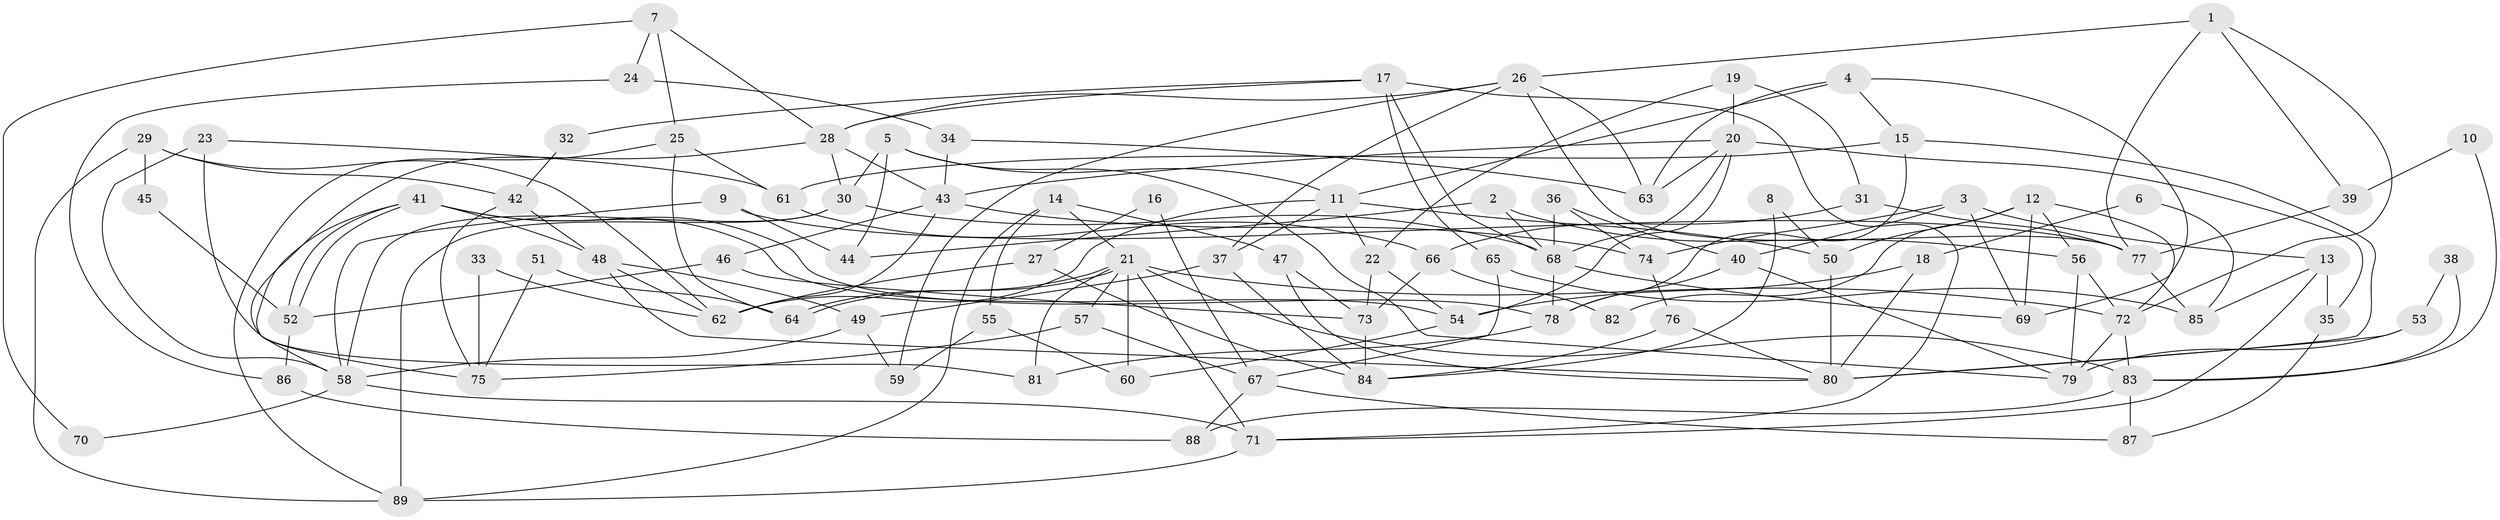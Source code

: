 // Generated by graph-tools (version 1.1) at 2025/50/03/09/25 03:50:15]
// undirected, 89 vertices, 178 edges
graph export_dot {
graph [start="1"]
  node [color=gray90,style=filled];
  1;
  2;
  3;
  4;
  5;
  6;
  7;
  8;
  9;
  10;
  11;
  12;
  13;
  14;
  15;
  16;
  17;
  18;
  19;
  20;
  21;
  22;
  23;
  24;
  25;
  26;
  27;
  28;
  29;
  30;
  31;
  32;
  33;
  34;
  35;
  36;
  37;
  38;
  39;
  40;
  41;
  42;
  43;
  44;
  45;
  46;
  47;
  48;
  49;
  50;
  51;
  52;
  53;
  54;
  55;
  56;
  57;
  58;
  59;
  60;
  61;
  62;
  63;
  64;
  65;
  66;
  67;
  68;
  69;
  70;
  71;
  72;
  73;
  74;
  75;
  76;
  77;
  78;
  79;
  80;
  81;
  82;
  83;
  84;
  85;
  86;
  87;
  88;
  89;
  1 -- 72;
  1 -- 26;
  1 -- 39;
  1 -- 77;
  2 -- 56;
  2 -- 68;
  2 -- 44;
  3 -- 69;
  3 -- 74;
  3 -- 13;
  3 -- 40;
  4 -- 11;
  4 -- 63;
  4 -- 15;
  4 -- 69;
  5 -- 79;
  5 -- 30;
  5 -- 11;
  5 -- 44;
  6 -- 18;
  6 -- 85;
  7 -- 24;
  7 -- 25;
  7 -- 28;
  7 -- 70;
  8 -- 84;
  8 -- 50;
  9 -- 44;
  9 -- 58;
  9 -- 77;
  10 -- 39;
  10 -- 83;
  11 -- 22;
  11 -- 37;
  11 -- 50;
  11 -- 62;
  12 -- 72;
  12 -- 69;
  12 -- 50;
  12 -- 56;
  12 -- 82;
  13 -- 85;
  13 -- 35;
  13 -- 71;
  14 -- 89;
  14 -- 55;
  14 -- 21;
  14 -- 47;
  15 -- 80;
  15 -- 61;
  15 -- 78;
  16 -- 67;
  16 -- 27;
  17 -- 68;
  17 -- 71;
  17 -- 28;
  17 -- 32;
  17 -- 65;
  18 -- 54;
  18 -- 80;
  19 -- 20;
  19 -- 31;
  19 -- 22;
  20 -- 68;
  20 -- 43;
  20 -- 35;
  20 -- 54;
  20 -- 63;
  21 -- 64;
  21 -- 64;
  21 -- 57;
  21 -- 60;
  21 -- 71;
  21 -- 72;
  21 -- 81;
  21 -- 83;
  22 -- 54;
  22 -- 73;
  23 -- 81;
  23 -- 58;
  23 -- 61;
  24 -- 86;
  24 -- 34;
  25 -- 89;
  25 -- 61;
  25 -- 64;
  26 -- 77;
  26 -- 28;
  26 -- 37;
  26 -- 59;
  26 -- 63;
  27 -- 84;
  27 -- 62;
  28 -- 30;
  28 -- 43;
  28 -- 75;
  29 -- 62;
  29 -- 89;
  29 -- 42;
  29 -- 45;
  30 -- 58;
  30 -- 68;
  30 -- 89;
  31 -- 77;
  31 -- 66;
  32 -- 42;
  33 -- 62;
  33 -- 75;
  34 -- 63;
  34 -- 43;
  35 -- 87;
  36 -- 74;
  36 -- 40;
  36 -- 68;
  37 -- 49;
  37 -- 84;
  38 -- 83;
  38 -- 53;
  39 -- 77;
  40 -- 78;
  40 -- 79;
  41 -- 78;
  41 -- 52;
  41 -- 52;
  41 -- 48;
  41 -- 54;
  41 -- 58;
  42 -- 48;
  42 -- 75;
  43 -- 62;
  43 -- 46;
  43 -- 74;
  45 -- 52;
  46 -- 73;
  46 -- 52;
  47 -- 80;
  47 -- 73;
  48 -- 49;
  48 -- 62;
  48 -- 80;
  49 -- 58;
  49 -- 59;
  50 -- 80;
  51 -- 64;
  51 -- 75;
  52 -- 86;
  53 -- 79;
  53 -- 80;
  54 -- 60;
  55 -- 60;
  55 -- 59;
  56 -- 72;
  56 -- 79;
  57 -- 75;
  57 -- 67;
  58 -- 71;
  58 -- 70;
  61 -- 66;
  65 -- 67;
  65 -- 85;
  66 -- 73;
  66 -- 82;
  67 -- 87;
  67 -- 88;
  68 -- 69;
  68 -- 78;
  71 -- 89;
  72 -- 79;
  72 -- 83;
  73 -- 84;
  74 -- 76;
  76 -- 84;
  76 -- 80;
  77 -- 85;
  78 -- 81;
  83 -- 87;
  83 -- 88;
  86 -- 88;
}
